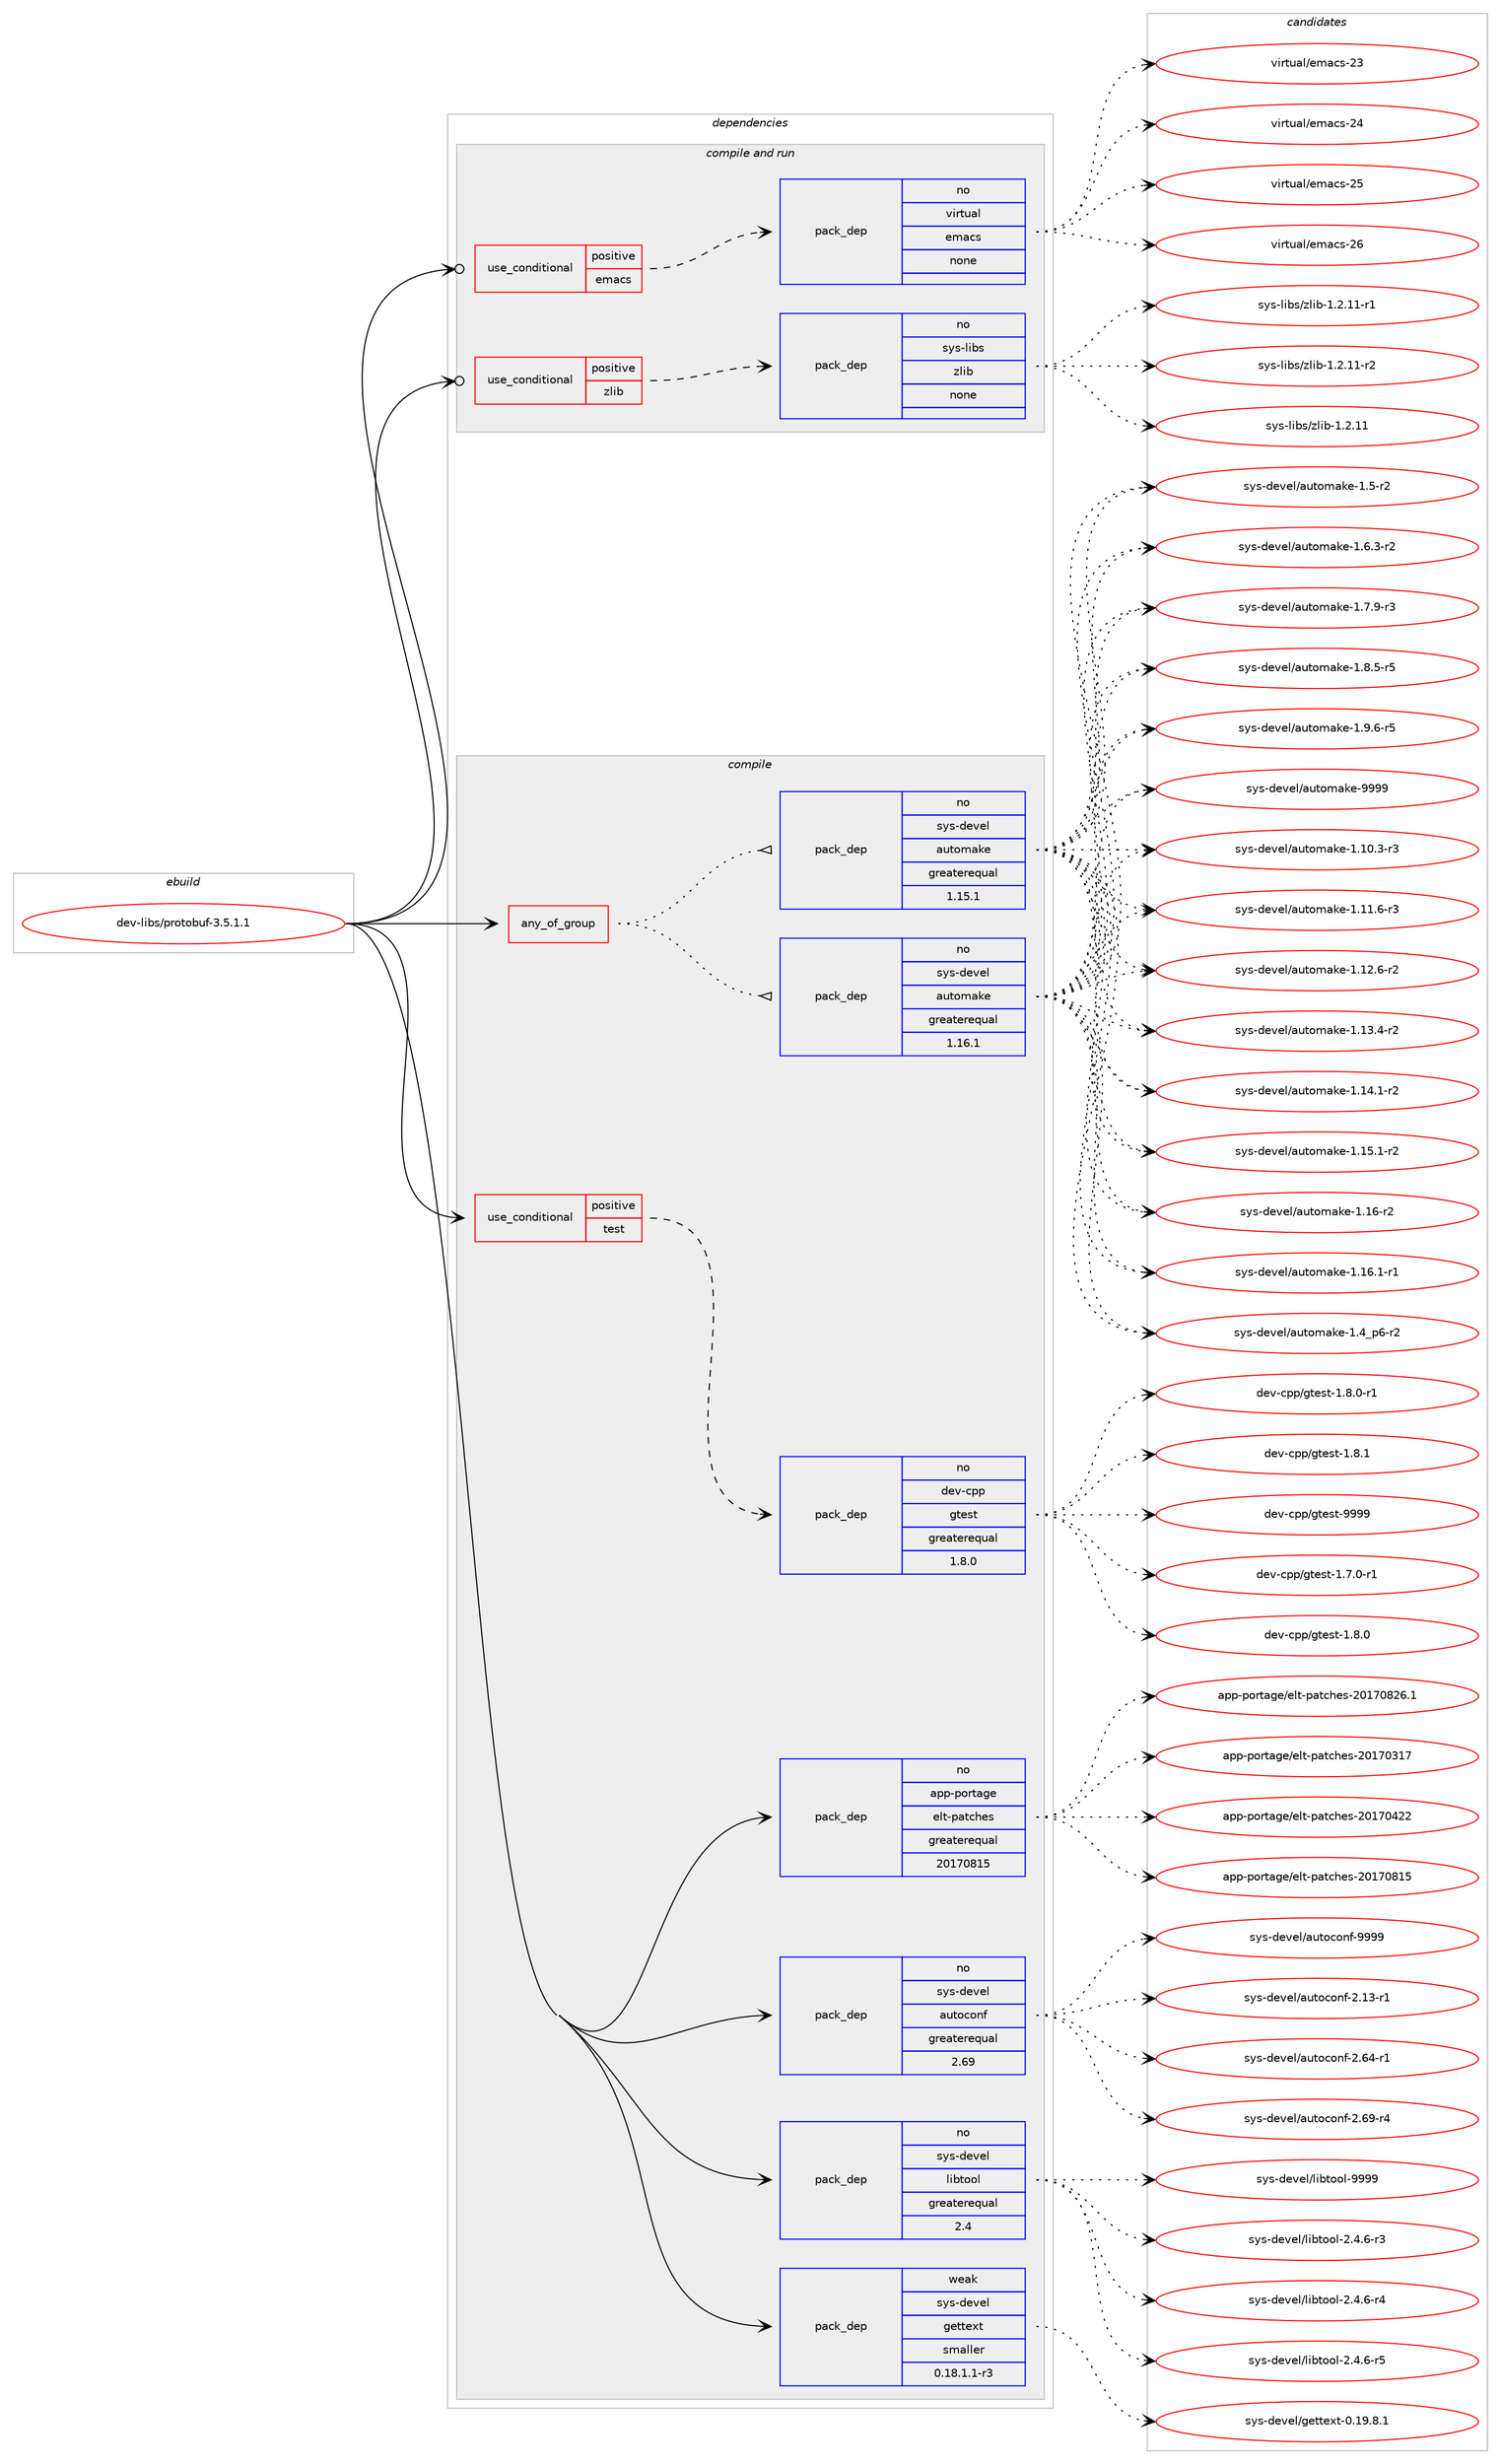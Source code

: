digraph prolog {

# *************
# Graph options
# *************

newrank=true;
concentrate=true;
compound=true;
graph [rankdir=LR,fontname=Helvetica,fontsize=10,ranksep=1.5];#, ranksep=2.5, nodesep=0.2];
edge  [arrowhead=vee];
node  [fontname=Helvetica,fontsize=10];

# **********
# The ebuild
# **********

subgraph cluster_leftcol {
color=gray;
rank=same;
label=<<i>ebuild</i>>;
id [label="dev-libs/protobuf-3.5.1.1", color=red, width=4, href="../dev-libs/protobuf-3.5.1.1.svg"];
}

# ****************
# The dependencies
# ****************

subgraph cluster_midcol {
color=gray;
label=<<i>dependencies</i>>;
subgraph cluster_compile {
fillcolor="#eeeeee";
style=filled;
label=<<i>compile</i>>;
subgraph any22395 {
dependency1371504 [label=<<TABLE BORDER="0" CELLBORDER="1" CELLSPACING="0" CELLPADDING="4"><TR><TD CELLPADDING="10">any_of_group</TD></TR></TABLE>>, shape=none, color=red];subgraph pack981713 {
dependency1371505 [label=<<TABLE BORDER="0" CELLBORDER="1" CELLSPACING="0" CELLPADDING="4" WIDTH="220"><TR><TD ROWSPAN="6" CELLPADDING="30">pack_dep</TD></TR><TR><TD WIDTH="110">no</TD></TR><TR><TD>sys-devel</TD></TR><TR><TD>automake</TD></TR><TR><TD>greaterequal</TD></TR><TR><TD>1.16.1</TD></TR></TABLE>>, shape=none, color=blue];
}
dependency1371504:e -> dependency1371505:w [weight=20,style="dotted",arrowhead="oinv"];
subgraph pack981714 {
dependency1371506 [label=<<TABLE BORDER="0" CELLBORDER="1" CELLSPACING="0" CELLPADDING="4" WIDTH="220"><TR><TD ROWSPAN="6" CELLPADDING="30">pack_dep</TD></TR><TR><TD WIDTH="110">no</TD></TR><TR><TD>sys-devel</TD></TR><TR><TD>automake</TD></TR><TR><TD>greaterequal</TD></TR><TR><TD>1.15.1</TD></TR></TABLE>>, shape=none, color=blue];
}
dependency1371504:e -> dependency1371506:w [weight=20,style="dotted",arrowhead="oinv"];
}
id:e -> dependency1371504:w [weight=20,style="solid",arrowhead="vee"];
subgraph cond366832 {
dependency1371507 [label=<<TABLE BORDER="0" CELLBORDER="1" CELLSPACING="0" CELLPADDING="4"><TR><TD ROWSPAN="3" CELLPADDING="10">use_conditional</TD></TR><TR><TD>positive</TD></TR><TR><TD>test</TD></TR></TABLE>>, shape=none, color=red];
subgraph pack981715 {
dependency1371508 [label=<<TABLE BORDER="0" CELLBORDER="1" CELLSPACING="0" CELLPADDING="4" WIDTH="220"><TR><TD ROWSPAN="6" CELLPADDING="30">pack_dep</TD></TR><TR><TD WIDTH="110">no</TD></TR><TR><TD>dev-cpp</TD></TR><TR><TD>gtest</TD></TR><TR><TD>greaterequal</TD></TR><TR><TD>1.8.0</TD></TR></TABLE>>, shape=none, color=blue];
}
dependency1371507:e -> dependency1371508:w [weight=20,style="dashed",arrowhead="vee"];
}
id:e -> dependency1371507:w [weight=20,style="solid",arrowhead="vee"];
subgraph pack981716 {
dependency1371509 [label=<<TABLE BORDER="0" CELLBORDER="1" CELLSPACING="0" CELLPADDING="4" WIDTH="220"><TR><TD ROWSPAN="6" CELLPADDING="30">pack_dep</TD></TR><TR><TD WIDTH="110">no</TD></TR><TR><TD>app-portage</TD></TR><TR><TD>elt-patches</TD></TR><TR><TD>greaterequal</TD></TR><TR><TD>20170815</TD></TR></TABLE>>, shape=none, color=blue];
}
id:e -> dependency1371509:w [weight=20,style="solid",arrowhead="vee"];
subgraph pack981717 {
dependency1371510 [label=<<TABLE BORDER="0" CELLBORDER="1" CELLSPACING="0" CELLPADDING="4" WIDTH="220"><TR><TD ROWSPAN="6" CELLPADDING="30">pack_dep</TD></TR><TR><TD WIDTH="110">no</TD></TR><TR><TD>sys-devel</TD></TR><TR><TD>autoconf</TD></TR><TR><TD>greaterequal</TD></TR><TR><TD>2.69</TD></TR></TABLE>>, shape=none, color=blue];
}
id:e -> dependency1371510:w [weight=20,style="solid",arrowhead="vee"];
subgraph pack981718 {
dependency1371511 [label=<<TABLE BORDER="0" CELLBORDER="1" CELLSPACING="0" CELLPADDING="4" WIDTH="220"><TR><TD ROWSPAN="6" CELLPADDING="30">pack_dep</TD></TR><TR><TD WIDTH="110">no</TD></TR><TR><TD>sys-devel</TD></TR><TR><TD>libtool</TD></TR><TR><TD>greaterequal</TD></TR><TR><TD>2.4</TD></TR></TABLE>>, shape=none, color=blue];
}
id:e -> dependency1371511:w [weight=20,style="solid",arrowhead="vee"];
subgraph pack981719 {
dependency1371512 [label=<<TABLE BORDER="0" CELLBORDER="1" CELLSPACING="0" CELLPADDING="4" WIDTH="220"><TR><TD ROWSPAN="6" CELLPADDING="30">pack_dep</TD></TR><TR><TD WIDTH="110">weak</TD></TR><TR><TD>sys-devel</TD></TR><TR><TD>gettext</TD></TR><TR><TD>smaller</TD></TR><TR><TD>0.18.1.1-r3</TD></TR></TABLE>>, shape=none, color=blue];
}
id:e -> dependency1371512:w [weight=20,style="solid",arrowhead="vee"];
}
subgraph cluster_compileandrun {
fillcolor="#eeeeee";
style=filled;
label=<<i>compile and run</i>>;
subgraph cond366833 {
dependency1371513 [label=<<TABLE BORDER="0" CELLBORDER="1" CELLSPACING="0" CELLPADDING="4"><TR><TD ROWSPAN="3" CELLPADDING="10">use_conditional</TD></TR><TR><TD>positive</TD></TR><TR><TD>emacs</TD></TR></TABLE>>, shape=none, color=red];
subgraph pack981720 {
dependency1371514 [label=<<TABLE BORDER="0" CELLBORDER="1" CELLSPACING="0" CELLPADDING="4" WIDTH="220"><TR><TD ROWSPAN="6" CELLPADDING="30">pack_dep</TD></TR><TR><TD WIDTH="110">no</TD></TR><TR><TD>virtual</TD></TR><TR><TD>emacs</TD></TR><TR><TD>none</TD></TR><TR><TD></TD></TR></TABLE>>, shape=none, color=blue];
}
dependency1371513:e -> dependency1371514:w [weight=20,style="dashed",arrowhead="vee"];
}
id:e -> dependency1371513:w [weight=20,style="solid",arrowhead="odotvee"];
subgraph cond366834 {
dependency1371515 [label=<<TABLE BORDER="0" CELLBORDER="1" CELLSPACING="0" CELLPADDING="4"><TR><TD ROWSPAN="3" CELLPADDING="10">use_conditional</TD></TR><TR><TD>positive</TD></TR><TR><TD>zlib</TD></TR></TABLE>>, shape=none, color=red];
subgraph pack981721 {
dependency1371516 [label=<<TABLE BORDER="0" CELLBORDER="1" CELLSPACING="0" CELLPADDING="4" WIDTH="220"><TR><TD ROWSPAN="6" CELLPADDING="30">pack_dep</TD></TR><TR><TD WIDTH="110">no</TD></TR><TR><TD>sys-libs</TD></TR><TR><TD>zlib</TD></TR><TR><TD>none</TD></TR><TR><TD></TD></TR></TABLE>>, shape=none, color=blue];
}
dependency1371515:e -> dependency1371516:w [weight=20,style="dashed",arrowhead="vee"];
}
id:e -> dependency1371515:w [weight=20,style="solid",arrowhead="odotvee"];
}
subgraph cluster_run {
fillcolor="#eeeeee";
style=filled;
label=<<i>run</i>>;
}
}

# **************
# The candidates
# **************

subgraph cluster_choices {
rank=same;
color=gray;
label=<<i>candidates</i>>;

subgraph choice981713 {
color=black;
nodesep=1;
choice11512111545100101118101108479711711611110997107101454946494846514511451 [label="sys-devel/automake-1.10.3-r3", color=red, width=4,href="../sys-devel/automake-1.10.3-r3.svg"];
choice11512111545100101118101108479711711611110997107101454946494946544511451 [label="sys-devel/automake-1.11.6-r3", color=red, width=4,href="../sys-devel/automake-1.11.6-r3.svg"];
choice11512111545100101118101108479711711611110997107101454946495046544511450 [label="sys-devel/automake-1.12.6-r2", color=red, width=4,href="../sys-devel/automake-1.12.6-r2.svg"];
choice11512111545100101118101108479711711611110997107101454946495146524511450 [label="sys-devel/automake-1.13.4-r2", color=red, width=4,href="../sys-devel/automake-1.13.4-r2.svg"];
choice11512111545100101118101108479711711611110997107101454946495246494511450 [label="sys-devel/automake-1.14.1-r2", color=red, width=4,href="../sys-devel/automake-1.14.1-r2.svg"];
choice11512111545100101118101108479711711611110997107101454946495346494511450 [label="sys-devel/automake-1.15.1-r2", color=red, width=4,href="../sys-devel/automake-1.15.1-r2.svg"];
choice1151211154510010111810110847971171161111099710710145494649544511450 [label="sys-devel/automake-1.16-r2", color=red, width=4,href="../sys-devel/automake-1.16-r2.svg"];
choice11512111545100101118101108479711711611110997107101454946495446494511449 [label="sys-devel/automake-1.16.1-r1", color=red, width=4,href="../sys-devel/automake-1.16.1-r1.svg"];
choice115121115451001011181011084797117116111109971071014549465295112544511450 [label="sys-devel/automake-1.4_p6-r2", color=red, width=4,href="../sys-devel/automake-1.4_p6-r2.svg"];
choice11512111545100101118101108479711711611110997107101454946534511450 [label="sys-devel/automake-1.5-r2", color=red, width=4,href="../sys-devel/automake-1.5-r2.svg"];
choice115121115451001011181011084797117116111109971071014549465446514511450 [label="sys-devel/automake-1.6.3-r2", color=red, width=4,href="../sys-devel/automake-1.6.3-r2.svg"];
choice115121115451001011181011084797117116111109971071014549465546574511451 [label="sys-devel/automake-1.7.9-r3", color=red, width=4,href="../sys-devel/automake-1.7.9-r3.svg"];
choice115121115451001011181011084797117116111109971071014549465646534511453 [label="sys-devel/automake-1.8.5-r5", color=red, width=4,href="../sys-devel/automake-1.8.5-r5.svg"];
choice115121115451001011181011084797117116111109971071014549465746544511453 [label="sys-devel/automake-1.9.6-r5", color=red, width=4,href="../sys-devel/automake-1.9.6-r5.svg"];
choice115121115451001011181011084797117116111109971071014557575757 [label="sys-devel/automake-9999", color=red, width=4,href="../sys-devel/automake-9999.svg"];
dependency1371505:e -> choice11512111545100101118101108479711711611110997107101454946494846514511451:w [style=dotted,weight="100"];
dependency1371505:e -> choice11512111545100101118101108479711711611110997107101454946494946544511451:w [style=dotted,weight="100"];
dependency1371505:e -> choice11512111545100101118101108479711711611110997107101454946495046544511450:w [style=dotted,weight="100"];
dependency1371505:e -> choice11512111545100101118101108479711711611110997107101454946495146524511450:w [style=dotted,weight="100"];
dependency1371505:e -> choice11512111545100101118101108479711711611110997107101454946495246494511450:w [style=dotted,weight="100"];
dependency1371505:e -> choice11512111545100101118101108479711711611110997107101454946495346494511450:w [style=dotted,weight="100"];
dependency1371505:e -> choice1151211154510010111810110847971171161111099710710145494649544511450:w [style=dotted,weight="100"];
dependency1371505:e -> choice11512111545100101118101108479711711611110997107101454946495446494511449:w [style=dotted,weight="100"];
dependency1371505:e -> choice115121115451001011181011084797117116111109971071014549465295112544511450:w [style=dotted,weight="100"];
dependency1371505:e -> choice11512111545100101118101108479711711611110997107101454946534511450:w [style=dotted,weight="100"];
dependency1371505:e -> choice115121115451001011181011084797117116111109971071014549465446514511450:w [style=dotted,weight="100"];
dependency1371505:e -> choice115121115451001011181011084797117116111109971071014549465546574511451:w [style=dotted,weight="100"];
dependency1371505:e -> choice115121115451001011181011084797117116111109971071014549465646534511453:w [style=dotted,weight="100"];
dependency1371505:e -> choice115121115451001011181011084797117116111109971071014549465746544511453:w [style=dotted,weight="100"];
dependency1371505:e -> choice115121115451001011181011084797117116111109971071014557575757:w [style=dotted,weight="100"];
}
subgraph choice981714 {
color=black;
nodesep=1;
choice11512111545100101118101108479711711611110997107101454946494846514511451 [label="sys-devel/automake-1.10.3-r3", color=red, width=4,href="../sys-devel/automake-1.10.3-r3.svg"];
choice11512111545100101118101108479711711611110997107101454946494946544511451 [label="sys-devel/automake-1.11.6-r3", color=red, width=4,href="../sys-devel/automake-1.11.6-r3.svg"];
choice11512111545100101118101108479711711611110997107101454946495046544511450 [label="sys-devel/automake-1.12.6-r2", color=red, width=4,href="../sys-devel/automake-1.12.6-r2.svg"];
choice11512111545100101118101108479711711611110997107101454946495146524511450 [label="sys-devel/automake-1.13.4-r2", color=red, width=4,href="../sys-devel/automake-1.13.4-r2.svg"];
choice11512111545100101118101108479711711611110997107101454946495246494511450 [label="sys-devel/automake-1.14.1-r2", color=red, width=4,href="../sys-devel/automake-1.14.1-r2.svg"];
choice11512111545100101118101108479711711611110997107101454946495346494511450 [label="sys-devel/automake-1.15.1-r2", color=red, width=4,href="../sys-devel/automake-1.15.1-r2.svg"];
choice1151211154510010111810110847971171161111099710710145494649544511450 [label="sys-devel/automake-1.16-r2", color=red, width=4,href="../sys-devel/automake-1.16-r2.svg"];
choice11512111545100101118101108479711711611110997107101454946495446494511449 [label="sys-devel/automake-1.16.1-r1", color=red, width=4,href="../sys-devel/automake-1.16.1-r1.svg"];
choice115121115451001011181011084797117116111109971071014549465295112544511450 [label="sys-devel/automake-1.4_p6-r2", color=red, width=4,href="../sys-devel/automake-1.4_p6-r2.svg"];
choice11512111545100101118101108479711711611110997107101454946534511450 [label="sys-devel/automake-1.5-r2", color=red, width=4,href="../sys-devel/automake-1.5-r2.svg"];
choice115121115451001011181011084797117116111109971071014549465446514511450 [label="sys-devel/automake-1.6.3-r2", color=red, width=4,href="../sys-devel/automake-1.6.3-r2.svg"];
choice115121115451001011181011084797117116111109971071014549465546574511451 [label="sys-devel/automake-1.7.9-r3", color=red, width=4,href="../sys-devel/automake-1.7.9-r3.svg"];
choice115121115451001011181011084797117116111109971071014549465646534511453 [label="sys-devel/automake-1.8.5-r5", color=red, width=4,href="../sys-devel/automake-1.8.5-r5.svg"];
choice115121115451001011181011084797117116111109971071014549465746544511453 [label="sys-devel/automake-1.9.6-r5", color=red, width=4,href="../sys-devel/automake-1.9.6-r5.svg"];
choice115121115451001011181011084797117116111109971071014557575757 [label="sys-devel/automake-9999", color=red, width=4,href="../sys-devel/automake-9999.svg"];
dependency1371506:e -> choice11512111545100101118101108479711711611110997107101454946494846514511451:w [style=dotted,weight="100"];
dependency1371506:e -> choice11512111545100101118101108479711711611110997107101454946494946544511451:w [style=dotted,weight="100"];
dependency1371506:e -> choice11512111545100101118101108479711711611110997107101454946495046544511450:w [style=dotted,weight="100"];
dependency1371506:e -> choice11512111545100101118101108479711711611110997107101454946495146524511450:w [style=dotted,weight="100"];
dependency1371506:e -> choice11512111545100101118101108479711711611110997107101454946495246494511450:w [style=dotted,weight="100"];
dependency1371506:e -> choice11512111545100101118101108479711711611110997107101454946495346494511450:w [style=dotted,weight="100"];
dependency1371506:e -> choice1151211154510010111810110847971171161111099710710145494649544511450:w [style=dotted,weight="100"];
dependency1371506:e -> choice11512111545100101118101108479711711611110997107101454946495446494511449:w [style=dotted,weight="100"];
dependency1371506:e -> choice115121115451001011181011084797117116111109971071014549465295112544511450:w [style=dotted,weight="100"];
dependency1371506:e -> choice11512111545100101118101108479711711611110997107101454946534511450:w [style=dotted,weight="100"];
dependency1371506:e -> choice115121115451001011181011084797117116111109971071014549465446514511450:w [style=dotted,weight="100"];
dependency1371506:e -> choice115121115451001011181011084797117116111109971071014549465546574511451:w [style=dotted,weight="100"];
dependency1371506:e -> choice115121115451001011181011084797117116111109971071014549465646534511453:w [style=dotted,weight="100"];
dependency1371506:e -> choice115121115451001011181011084797117116111109971071014549465746544511453:w [style=dotted,weight="100"];
dependency1371506:e -> choice115121115451001011181011084797117116111109971071014557575757:w [style=dotted,weight="100"];
}
subgraph choice981715 {
color=black;
nodesep=1;
choice1001011184599112112471031161011151164549465546484511449 [label="dev-cpp/gtest-1.7.0-r1", color=red, width=4,href="../dev-cpp/gtest-1.7.0-r1.svg"];
choice100101118459911211247103116101115116454946564648 [label="dev-cpp/gtest-1.8.0", color=red, width=4,href="../dev-cpp/gtest-1.8.0.svg"];
choice1001011184599112112471031161011151164549465646484511449 [label="dev-cpp/gtest-1.8.0-r1", color=red, width=4,href="../dev-cpp/gtest-1.8.0-r1.svg"];
choice100101118459911211247103116101115116454946564649 [label="dev-cpp/gtest-1.8.1", color=red, width=4,href="../dev-cpp/gtest-1.8.1.svg"];
choice1001011184599112112471031161011151164557575757 [label="dev-cpp/gtest-9999", color=red, width=4,href="../dev-cpp/gtest-9999.svg"];
dependency1371508:e -> choice1001011184599112112471031161011151164549465546484511449:w [style=dotted,weight="100"];
dependency1371508:e -> choice100101118459911211247103116101115116454946564648:w [style=dotted,weight="100"];
dependency1371508:e -> choice1001011184599112112471031161011151164549465646484511449:w [style=dotted,weight="100"];
dependency1371508:e -> choice100101118459911211247103116101115116454946564649:w [style=dotted,weight="100"];
dependency1371508:e -> choice1001011184599112112471031161011151164557575757:w [style=dotted,weight="100"];
}
subgraph choice981716 {
color=black;
nodesep=1;
choice97112112451121111141169710310147101108116451129711699104101115455048495548514955 [label="app-portage/elt-patches-20170317", color=red, width=4,href="../app-portage/elt-patches-20170317.svg"];
choice97112112451121111141169710310147101108116451129711699104101115455048495548525050 [label="app-portage/elt-patches-20170422", color=red, width=4,href="../app-portage/elt-patches-20170422.svg"];
choice97112112451121111141169710310147101108116451129711699104101115455048495548564953 [label="app-portage/elt-patches-20170815", color=red, width=4,href="../app-portage/elt-patches-20170815.svg"];
choice971121124511211111411697103101471011081164511297116991041011154550484955485650544649 [label="app-portage/elt-patches-20170826.1", color=red, width=4,href="../app-portage/elt-patches-20170826.1.svg"];
dependency1371509:e -> choice97112112451121111141169710310147101108116451129711699104101115455048495548514955:w [style=dotted,weight="100"];
dependency1371509:e -> choice97112112451121111141169710310147101108116451129711699104101115455048495548525050:w [style=dotted,weight="100"];
dependency1371509:e -> choice97112112451121111141169710310147101108116451129711699104101115455048495548564953:w [style=dotted,weight="100"];
dependency1371509:e -> choice971121124511211111411697103101471011081164511297116991041011154550484955485650544649:w [style=dotted,weight="100"];
}
subgraph choice981717 {
color=black;
nodesep=1;
choice1151211154510010111810110847971171161119911111010245504649514511449 [label="sys-devel/autoconf-2.13-r1", color=red, width=4,href="../sys-devel/autoconf-2.13-r1.svg"];
choice1151211154510010111810110847971171161119911111010245504654524511449 [label="sys-devel/autoconf-2.64-r1", color=red, width=4,href="../sys-devel/autoconf-2.64-r1.svg"];
choice1151211154510010111810110847971171161119911111010245504654574511452 [label="sys-devel/autoconf-2.69-r4", color=red, width=4,href="../sys-devel/autoconf-2.69-r4.svg"];
choice115121115451001011181011084797117116111991111101024557575757 [label="sys-devel/autoconf-9999", color=red, width=4,href="../sys-devel/autoconf-9999.svg"];
dependency1371510:e -> choice1151211154510010111810110847971171161119911111010245504649514511449:w [style=dotted,weight="100"];
dependency1371510:e -> choice1151211154510010111810110847971171161119911111010245504654524511449:w [style=dotted,weight="100"];
dependency1371510:e -> choice1151211154510010111810110847971171161119911111010245504654574511452:w [style=dotted,weight="100"];
dependency1371510:e -> choice115121115451001011181011084797117116111991111101024557575757:w [style=dotted,weight="100"];
}
subgraph choice981718 {
color=black;
nodesep=1;
choice1151211154510010111810110847108105981161111111084550465246544511451 [label="sys-devel/libtool-2.4.6-r3", color=red, width=4,href="../sys-devel/libtool-2.4.6-r3.svg"];
choice1151211154510010111810110847108105981161111111084550465246544511452 [label="sys-devel/libtool-2.4.6-r4", color=red, width=4,href="../sys-devel/libtool-2.4.6-r4.svg"];
choice1151211154510010111810110847108105981161111111084550465246544511453 [label="sys-devel/libtool-2.4.6-r5", color=red, width=4,href="../sys-devel/libtool-2.4.6-r5.svg"];
choice1151211154510010111810110847108105981161111111084557575757 [label="sys-devel/libtool-9999", color=red, width=4,href="../sys-devel/libtool-9999.svg"];
dependency1371511:e -> choice1151211154510010111810110847108105981161111111084550465246544511451:w [style=dotted,weight="100"];
dependency1371511:e -> choice1151211154510010111810110847108105981161111111084550465246544511452:w [style=dotted,weight="100"];
dependency1371511:e -> choice1151211154510010111810110847108105981161111111084550465246544511453:w [style=dotted,weight="100"];
dependency1371511:e -> choice1151211154510010111810110847108105981161111111084557575757:w [style=dotted,weight="100"];
}
subgraph choice981719 {
color=black;
nodesep=1;
choice1151211154510010111810110847103101116116101120116454846495746564649 [label="sys-devel/gettext-0.19.8.1", color=red, width=4,href="../sys-devel/gettext-0.19.8.1.svg"];
dependency1371512:e -> choice1151211154510010111810110847103101116116101120116454846495746564649:w [style=dotted,weight="100"];
}
subgraph choice981720 {
color=black;
nodesep=1;
choice11810511411611797108471011099799115455051 [label="virtual/emacs-23", color=red, width=4,href="../virtual/emacs-23.svg"];
choice11810511411611797108471011099799115455052 [label="virtual/emacs-24", color=red, width=4,href="../virtual/emacs-24.svg"];
choice11810511411611797108471011099799115455053 [label="virtual/emacs-25", color=red, width=4,href="../virtual/emacs-25.svg"];
choice11810511411611797108471011099799115455054 [label="virtual/emacs-26", color=red, width=4,href="../virtual/emacs-26.svg"];
dependency1371514:e -> choice11810511411611797108471011099799115455051:w [style=dotted,weight="100"];
dependency1371514:e -> choice11810511411611797108471011099799115455052:w [style=dotted,weight="100"];
dependency1371514:e -> choice11810511411611797108471011099799115455053:w [style=dotted,weight="100"];
dependency1371514:e -> choice11810511411611797108471011099799115455054:w [style=dotted,weight="100"];
}
subgraph choice981721 {
color=black;
nodesep=1;
choice1151211154510810598115471221081059845494650464949 [label="sys-libs/zlib-1.2.11", color=red, width=4,href="../sys-libs/zlib-1.2.11.svg"];
choice11512111545108105981154712210810598454946504649494511449 [label="sys-libs/zlib-1.2.11-r1", color=red, width=4,href="../sys-libs/zlib-1.2.11-r1.svg"];
choice11512111545108105981154712210810598454946504649494511450 [label="sys-libs/zlib-1.2.11-r2", color=red, width=4,href="../sys-libs/zlib-1.2.11-r2.svg"];
dependency1371516:e -> choice1151211154510810598115471221081059845494650464949:w [style=dotted,weight="100"];
dependency1371516:e -> choice11512111545108105981154712210810598454946504649494511449:w [style=dotted,weight="100"];
dependency1371516:e -> choice11512111545108105981154712210810598454946504649494511450:w [style=dotted,weight="100"];
}
}

}
